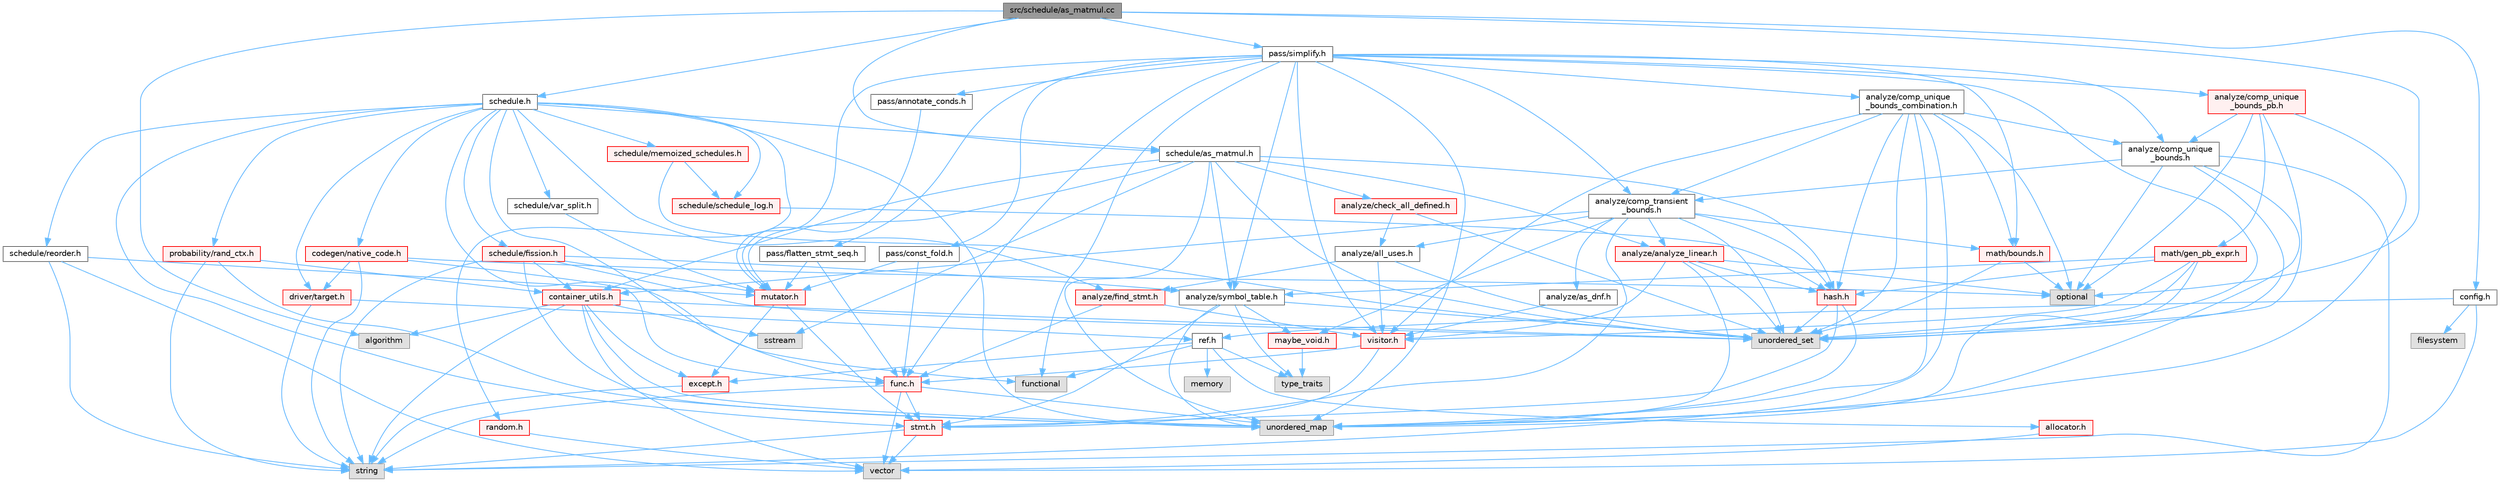 digraph "src/schedule/as_matmul.cc"
{
 // LATEX_PDF_SIZE
  bgcolor="transparent";
  edge [fontname=Helvetica,fontsize=10,labelfontname=Helvetica,labelfontsize=10];
  node [fontname=Helvetica,fontsize=10,shape=box,height=0.2,width=0.4];
  Node1 [label="src/schedule/as_matmul.cc",height=0.2,width=0.4,color="gray40", fillcolor="grey60", style="filled", fontcolor="black",tooltip=" "];
  Node1 -> Node2 [color="steelblue1",style="solid"];
  Node2 [label="algorithm",height=0.2,width=0.4,color="grey60", fillcolor="#E0E0E0", style="filled",tooltip=" "];
  Node1 -> Node3 [color="steelblue1",style="solid"];
  Node3 [label="optional",height=0.2,width=0.4,color="grey60", fillcolor="#E0E0E0", style="filled",tooltip=" "];
  Node1 -> Node4 [color="steelblue1",style="solid"];
  Node4 [label="config.h",height=0.2,width=0.4,color="grey40", fillcolor="white", style="filled",URL="$config_8h.html",tooltip=" "];
  Node4 -> Node5 [color="steelblue1",style="solid"];
  Node5 [label="filesystem",height=0.2,width=0.4,color="grey60", fillcolor="#E0E0E0", style="filled",tooltip=" "];
  Node4 -> Node6 [color="steelblue1",style="solid"];
  Node6 [label="vector",height=0.2,width=0.4,color="grey60", fillcolor="#E0E0E0", style="filled",tooltip=" "];
  Node4 -> Node7 [color="steelblue1",style="solid"];
  Node7 [label="ref.h",height=0.2,width=0.4,color="grey40", fillcolor="white", style="filled",URL="$ref_8h.html",tooltip=" "];
  Node7 -> Node8 [color="steelblue1",style="solid"];
  Node8 [label="functional",height=0.2,width=0.4,color="grey60", fillcolor="#E0E0E0", style="filled",tooltip=" "];
  Node7 -> Node9 [color="steelblue1",style="solid"];
  Node9 [label="memory",height=0.2,width=0.4,color="grey60", fillcolor="#E0E0E0", style="filled",tooltip=" "];
  Node7 -> Node10 [color="steelblue1",style="solid"];
  Node10 [label="type_traits",height=0.2,width=0.4,color="grey60", fillcolor="#E0E0E0", style="filled",tooltip=" "];
  Node7 -> Node11 [color="steelblue1",style="solid"];
  Node11 [label="allocator.h",height=0.2,width=0.4,color="red", fillcolor="#FFF0F0", style="filled",URL="$allocator_8h.html",tooltip=" "];
  Node11 -> Node6 [color="steelblue1",style="solid"];
  Node7 -> Node15 [color="steelblue1",style="solid"];
  Node15 [label="except.h",height=0.2,width=0.4,color="red", fillcolor="#FFF0F0", style="filled",URL="$except_8h.html",tooltip=" "];
  Node15 -> Node19 [color="steelblue1",style="solid"];
  Node19 [label="string",height=0.2,width=0.4,color="grey60", fillcolor="#E0E0E0", style="filled",tooltip=" "];
  Node1 -> Node20 [color="steelblue1",style="solid"];
  Node20 [label="pass/simplify.h",height=0.2,width=0.4,color="grey40", fillcolor="white", style="filled",URL="$simplify_8h.html",tooltip=" "];
  Node20 -> Node8 [color="steelblue1",style="solid"];
  Node20 -> Node21 [color="steelblue1",style="solid"];
  Node21 [label="unordered_map",height=0.2,width=0.4,color="grey60", fillcolor="#E0E0E0", style="filled",tooltip=" "];
  Node20 -> Node22 [color="steelblue1",style="solid"];
  Node22 [label="unordered_set",height=0.2,width=0.4,color="grey60", fillcolor="#E0E0E0", style="filled",tooltip=" "];
  Node20 -> Node23 [color="steelblue1",style="solid"];
  Node23 [label="analyze/comp_transient\l_bounds.h",height=0.2,width=0.4,color="grey40", fillcolor="white", style="filled",URL="$comp__transient__bounds_8h.html",tooltip=" "];
  Node23 -> Node22 [color="steelblue1",style="solid"];
  Node23 -> Node24 [color="steelblue1",style="solid"];
  Node24 [label="analyze/all_uses.h",height=0.2,width=0.4,color="grey40", fillcolor="white", style="filled",URL="$all__uses_8h.html",tooltip=" "];
  Node24 -> Node22 [color="steelblue1",style="solid"];
  Node24 -> Node25 [color="steelblue1",style="solid"];
  Node25 [label="analyze/find_stmt.h",height=0.2,width=0.4,color="red", fillcolor="#FFF0F0", style="filled",URL="$find__stmt_8h.html",tooltip=" "];
  Node25 -> Node26 [color="steelblue1",style="solid"];
  Node26 [label="func.h",height=0.2,width=0.4,color="red", fillcolor="#FFF0F0", style="filled",URL="$func_8h.html",tooltip=" "];
  Node26 -> Node19 [color="steelblue1",style="solid"];
  Node26 -> Node21 [color="steelblue1",style="solid"];
  Node26 -> Node6 [color="steelblue1",style="solid"];
  Node26 -> Node53 [color="steelblue1",style="solid"];
  Node53 [label="stmt.h",height=0.2,width=0.4,color="red", fillcolor="#FFF0F0", style="filled",URL="$stmt_8h.html",tooltip=" "];
  Node53 -> Node19 [color="steelblue1",style="solid"];
  Node53 -> Node6 [color="steelblue1",style="solid"];
  Node25 -> Node60 [color="steelblue1",style="solid"];
  Node60 [label="visitor.h",height=0.2,width=0.4,color="red", fillcolor="#FFF0F0", style="filled",URL="$visitor_8h.html",tooltip=" "];
  Node60 -> Node26 [color="steelblue1",style="solid"];
  Node60 -> Node53 [color="steelblue1",style="solid"];
  Node24 -> Node60 [color="steelblue1",style="solid"];
  Node23 -> Node65 [color="steelblue1",style="solid"];
  Node65 [label="analyze/analyze_linear.h",height=0.2,width=0.4,color="red", fillcolor="#FFF0F0", style="filled",URL="$analyze__linear_8h.html",tooltip=" "];
  Node65 -> Node3 [color="steelblue1",style="solid"];
  Node65 -> Node21 [color="steelblue1",style="solid"];
  Node65 -> Node22 [color="steelblue1",style="solid"];
  Node65 -> Node66 [color="steelblue1",style="solid"];
  Node66 [label="hash.h",height=0.2,width=0.4,color="red", fillcolor="#FFF0F0", style="filled",URL="$hash_8h.html",tooltip=" "];
  Node66 -> Node21 [color="steelblue1",style="solid"];
  Node66 -> Node22 [color="steelblue1",style="solid"];
  Node66 -> Node53 [color="steelblue1",style="solid"];
  Node65 -> Node60 [color="steelblue1",style="solid"];
  Node23 -> Node68 [color="steelblue1",style="solid"];
  Node68 [label="analyze/as_dnf.h",height=0.2,width=0.4,color="grey40", fillcolor="white", style="filled",URL="$as__dnf_8h.html",tooltip=" "];
  Node68 -> Node60 [color="steelblue1",style="solid"];
  Node23 -> Node38 [color="steelblue1",style="solid"];
  Node38 [label="container_utils.h",height=0.2,width=0.4,color="red", fillcolor="#FFF0F0", style="filled",URL="$container__utils_8h.html",tooltip=" "];
  Node38 -> Node2 [color="steelblue1",style="solid"];
  Node38 -> Node34 [color="steelblue1",style="solid"];
  Node34 [label="sstream",height=0.2,width=0.4,color="grey60", fillcolor="#E0E0E0", style="filled",tooltip=" "];
  Node38 -> Node19 [color="steelblue1",style="solid"];
  Node38 -> Node21 [color="steelblue1",style="solid"];
  Node38 -> Node22 [color="steelblue1",style="solid"];
  Node38 -> Node6 [color="steelblue1",style="solid"];
  Node38 -> Node15 [color="steelblue1",style="solid"];
  Node23 -> Node66 [color="steelblue1",style="solid"];
  Node23 -> Node69 [color="steelblue1",style="solid"];
  Node69 [label="math/bounds.h",height=0.2,width=0.4,color="red", fillcolor="#FFF0F0", style="filled",URL="$bounds_8h.html",tooltip=" "];
  Node69 -> Node3 [color="steelblue1",style="solid"];
  Node69 -> Node22 [color="steelblue1",style="solid"];
  Node23 -> Node73 [color="steelblue1",style="solid"];
  Node73 [label="maybe_void.h",height=0.2,width=0.4,color="red", fillcolor="#FFF0F0", style="filled",URL="$maybe__void_8h.html",tooltip=" "];
  Node73 -> Node10 [color="steelblue1",style="solid"];
  Node23 -> Node53 [color="steelblue1",style="solid"];
  Node20 -> Node74 [color="steelblue1",style="solid"];
  Node74 [label="analyze/comp_unique\l_bounds.h",height=0.2,width=0.4,color="grey40", fillcolor="white", style="filled",URL="$comp__unique__bounds_8h.html",tooltip=" "];
  Node74 -> Node3 [color="steelblue1",style="solid"];
  Node74 -> Node19 [color="steelblue1",style="solid"];
  Node74 -> Node21 [color="steelblue1",style="solid"];
  Node74 -> Node22 [color="steelblue1",style="solid"];
  Node74 -> Node23 [color="steelblue1",style="solid"];
  Node20 -> Node75 [color="steelblue1",style="solid"];
  Node75 [label="analyze/comp_unique\l_bounds_combination.h",height=0.2,width=0.4,color="grey40", fillcolor="white", style="filled",URL="$comp__unique__bounds__combination_8h.html",tooltip=" "];
  Node75 -> Node3 [color="steelblue1",style="solid"];
  Node75 -> Node19 [color="steelblue1",style="solid"];
  Node75 -> Node21 [color="steelblue1",style="solid"];
  Node75 -> Node22 [color="steelblue1",style="solid"];
  Node75 -> Node23 [color="steelblue1",style="solid"];
  Node75 -> Node74 [color="steelblue1",style="solid"];
  Node75 -> Node66 [color="steelblue1",style="solid"];
  Node75 -> Node69 [color="steelblue1",style="solid"];
  Node75 -> Node60 [color="steelblue1",style="solid"];
  Node20 -> Node76 [color="steelblue1",style="solid"];
  Node76 [label="analyze/comp_unique\l_bounds_pb.h",height=0.2,width=0.4,color="red", fillcolor="#FFF0F0", style="filled",URL="$comp__unique__bounds__pb_8h.html",tooltip=" "];
  Node76 -> Node3 [color="steelblue1",style="solid"];
  Node76 -> Node21 [color="steelblue1",style="solid"];
  Node76 -> Node22 [color="steelblue1",style="solid"];
  Node76 -> Node74 [color="steelblue1",style="solid"];
  Node76 -> Node77 [color="steelblue1",style="solid"];
  Node77 [label="math/gen_pb_expr.h",height=0.2,width=0.4,color="red", fillcolor="#FFF0F0", style="filled",URL="$gen__pb__expr_8h.html",tooltip=" "];
  Node77 -> Node21 [color="steelblue1",style="solid"];
  Node77 -> Node22 [color="steelblue1",style="solid"];
  Node77 -> Node78 [color="steelblue1",style="solid"];
  Node78 [label="analyze/symbol_table.h",height=0.2,width=0.4,color="grey40", fillcolor="white", style="filled",URL="$symbol__table_8h.html",tooltip=" "];
  Node78 -> Node10 [color="steelblue1",style="solid"];
  Node78 -> Node21 [color="steelblue1",style="solid"];
  Node78 -> Node22 [color="steelblue1",style="solid"];
  Node78 -> Node73 [color="steelblue1",style="solid"];
  Node78 -> Node53 [color="steelblue1",style="solid"];
  Node77 -> Node66 [color="steelblue1",style="solid"];
  Node77 -> Node60 [color="steelblue1",style="solid"];
  Node20 -> Node78 [color="steelblue1",style="solid"];
  Node20 -> Node26 [color="steelblue1",style="solid"];
  Node20 -> Node69 [color="steelblue1",style="solid"];
  Node20 -> Node96 [color="steelblue1",style="solid"];
  Node96 [label="mutator.h",height=0.2,width=0.4,color="red", fillcolor="#FFF0F0", style="filled",URL="$mutator_8h.html",tooltip=" "];
  Node96 -> Node15 [color="steelblue1",style="solid"];
  Node96 -> Node53 [color="steelblue1",style="solid"];
  Node20 -> Node97 [color="steelblue1",style="solid"];
  Node97 [label="pass/annotate_conds.h",height=0.2,width=0.4,color="grey40", fillcolor="white", style="filled",URL="$annotate__conds_8h.html",tooltip=" "];
  Node97 -> Node96 [color="steelblue1",style="solid"];
  Node20 -> Node98 [color="steelblue1",style="solid"];
  Node98 [label="pass/const_fold.h",height=0.2,width=0.4,color="grey40", fillcolor="white", style="filled",URL="$const__fold_8h.html",tooltip=" "];
  Node98 -> Node26 [color="steelblue1",style="solid"];
  Node98 -> Node96 [color="steelblue1",style="solid"];
  Node20 -> Node99 [color="steelblue1",style="solid"];
  Node99 [label="pass/flatten_stmt_seq.h",height=0.2,width=0.4,color="grey40", fillcolor="white", style="filled",URL="$flatten__stmt__seq_8h.html",tooltip=" "];
  Node99 -> Node26 [color="steelblue1",style="solid"];
  Node99 -> Node96 [color="steelblue1",style="solid"];
  Node20 -> Node60 [color="steelblue1",style="solid"];
  Node1 -> Node100 [color="steelblue1",style="solid"];
  Node100 [label="schedule.h",height=0.2,width=0.4,color="grey40", fillcolor="white", style="filled",URL="$schedule_8h.html",tooltip=" "];
  Node100 -> Node8 [color="steelblue1",style="solid"];
  Node100 -> Node21 [color="steelblue1",style="solid"];
  Node100 -> Node25 [color="steelblue1",style="solid"];
  Node100 -> Node101 [color="steelblue1",style="solid"];
  Node101 [label="codegen/native_code.h",height=0.2,width=0.4,color="red", fillcolor="#FFF0F0", style="filled",URL="$native__code_8h.html",tooltip=" "];
  Node101 -> Node3 [color="steelblue1",style="solid"];
  Node101 -> Node19 [color="steelblue1",style="solid"];
  Node101 -> Node51 [color="steelblue1",style="solid"];
  Node51 [label="driver/target.h",height=0.2,width=0.4,color="red", fillcolor="#FFF0F0", style="filled",URL="$target_8h.html",tooltip=" "];
  Node51 -> Node19 [color="steelblue1",style="solid"];
  Node51 -> Node7 [color="steelblue1",style="solid"];
  Node101 -> Node26 [color="steelblue1",style="solid"];
  Node100 -> Node51 [color="steelblue1",style="solid"];
  Node100 -> Node26 [color="steelblue1",style="solid"];
  Node100 -> Node102 [color="steelblue1",style="solid"];
  Node102 [label="probability/rand_ctx.h",height=0.2,width=0.4,color="red", fillcolor="#FFF0F0", style="filled",URL="$rand__ctx_8h.html",tooltip=" "];
  Node102 -> Node19 [color="steelblue1",style="solid"];
  Node102 -> Node21 [color="steelblue1",style="solid"];
  Node102 -> Node38 [color="steelblue1",style="solid"];
  Node100 -> Node111 [color="steelblue1",style="solid"];
  Node111 [label="random.h",height=0.2,width=0.4,color="red", fillcolor="#FFF0F0", style="filled",URL="$random_8h.html",tooltip=" "];
  Node111 -> Node6 [color="steelblue1",style="solid"];
  Node100 -> Node112 [color="steelblue1",style="solid"];
  Node112 [label="schedule/as_matmul.h",height=0.2,width=0.4,color="grey40", fillcolor="white", style="filled",URL="$as__matmul_8h.html",tooltip=" "];
  Node112 -> Node34 [color="steelblue1",style="solid"];
  Node112 -> Node21 [color="steelblue1",style="solid"];
  Node112 -> Node22 [color="steelblue1",style="solid"];
  Node112 -> Node65 [color="steelblue1",style="solid"];
  Node112 -> Node113 [color="steelblue1",style="solid"];
  Node113 [label="analyze/check_all_defined.h",height=0.2,width=0.4,color="red", fillcolor="#FFF0F0", style="filled",URL="$check__all__defined_8h.html",tooltip=" "];
  Node113 -> Node22 [color="steelblue1",style="solid"];
  Node113 -> Node24 [color="steelblue1",style="solid"];
  Node112 -> Node78 [color="steelblue1",style="solid"];
  Node112 -> Node38 [color="steelblue1",style="solid"];
  Node112 -> Node66 [color="steelblue1",style="solid"];
  Node112 -> Node96 [color="steelblue1",style="solid"];
  Node100 -> Node114 [color="steelblue1",style="solid"];
  Node114 [label="schedule/fission.h",height=0.2,width=0.4,color="red", fillcolor="#FFF0F0", style="filled",URL="$fission_8h.html",tooltip=" "];
  Node114 -> Node19 [color="steelblue1",style="solid"];
  Node114 -> Node21 [color="steelblue1",style="solid"];
  Node114 -> Node22 [color="steelblue1",style="solid"];
  Node114 -> Node78 [color="steelblue1",style="solid"];
  Node114 -> Node38 [color="steelblue1",style="solid"];
  Node114 -> Node96 [color="steelblue1",style="solid"];
  Node100 -> Node115 [color="steelblue1",style="solid"];
  Node115 [label="schedule/memoized_schedules.h",height=0.2,width=0.4,color="red", fillcolor="#FFF0F0", style="filled",URL="$memoized__schedules_8h.html",tooltip=" "];
  Node115 -> Node22 [color="steelblue1",style="solid"];
  Node115 -> Node116 [color="steelblue1",style="solid"];
  Node116 [label="schedule/schedule_log.h",height=0.2,width=0.4,color="red", fillcolor="#FFF0F0", style="filled",URL="$schedule__log_8h.html",tooltip=" "];
  Node116 -> Node66 [color="steelblue1",style="solid"];
  Node100 -> Node118 [color="steelblue1",style="solid"];
  Node118 [label="schedule/reorder.h",height=0.2,width=0.4,color="grey40", fillcolor="white", style="filled",URL="$reorder_8h.html",tooltip=" "];
  Node118 -> Node19 [color="steelblue1",style="solid"];
  Node118 -> Node6 [color="steelblue1",style="solid"];
  Node118 -> Node96 [color="steelblue1",style="solid"];
  Node100 -> Node116 [color="steelblue1",style="solid"];
  Node100 -> Node119 [color="steelblue1",style="solid"];
  Node119 [label="schedule/var_split.h",height=0.2,width=0.4,color="grey40", fillcolor="white", style="filled",URL="$var__split_8h.html",tooltip=" "];
  Node119 -> Node96 [color="steelblue1",style="solid"];
  Node100 -> Node53 [color="steelblue1",style="solid"];
  Node1 -> Node112 [color="steelblue1",style="solid"];
}
